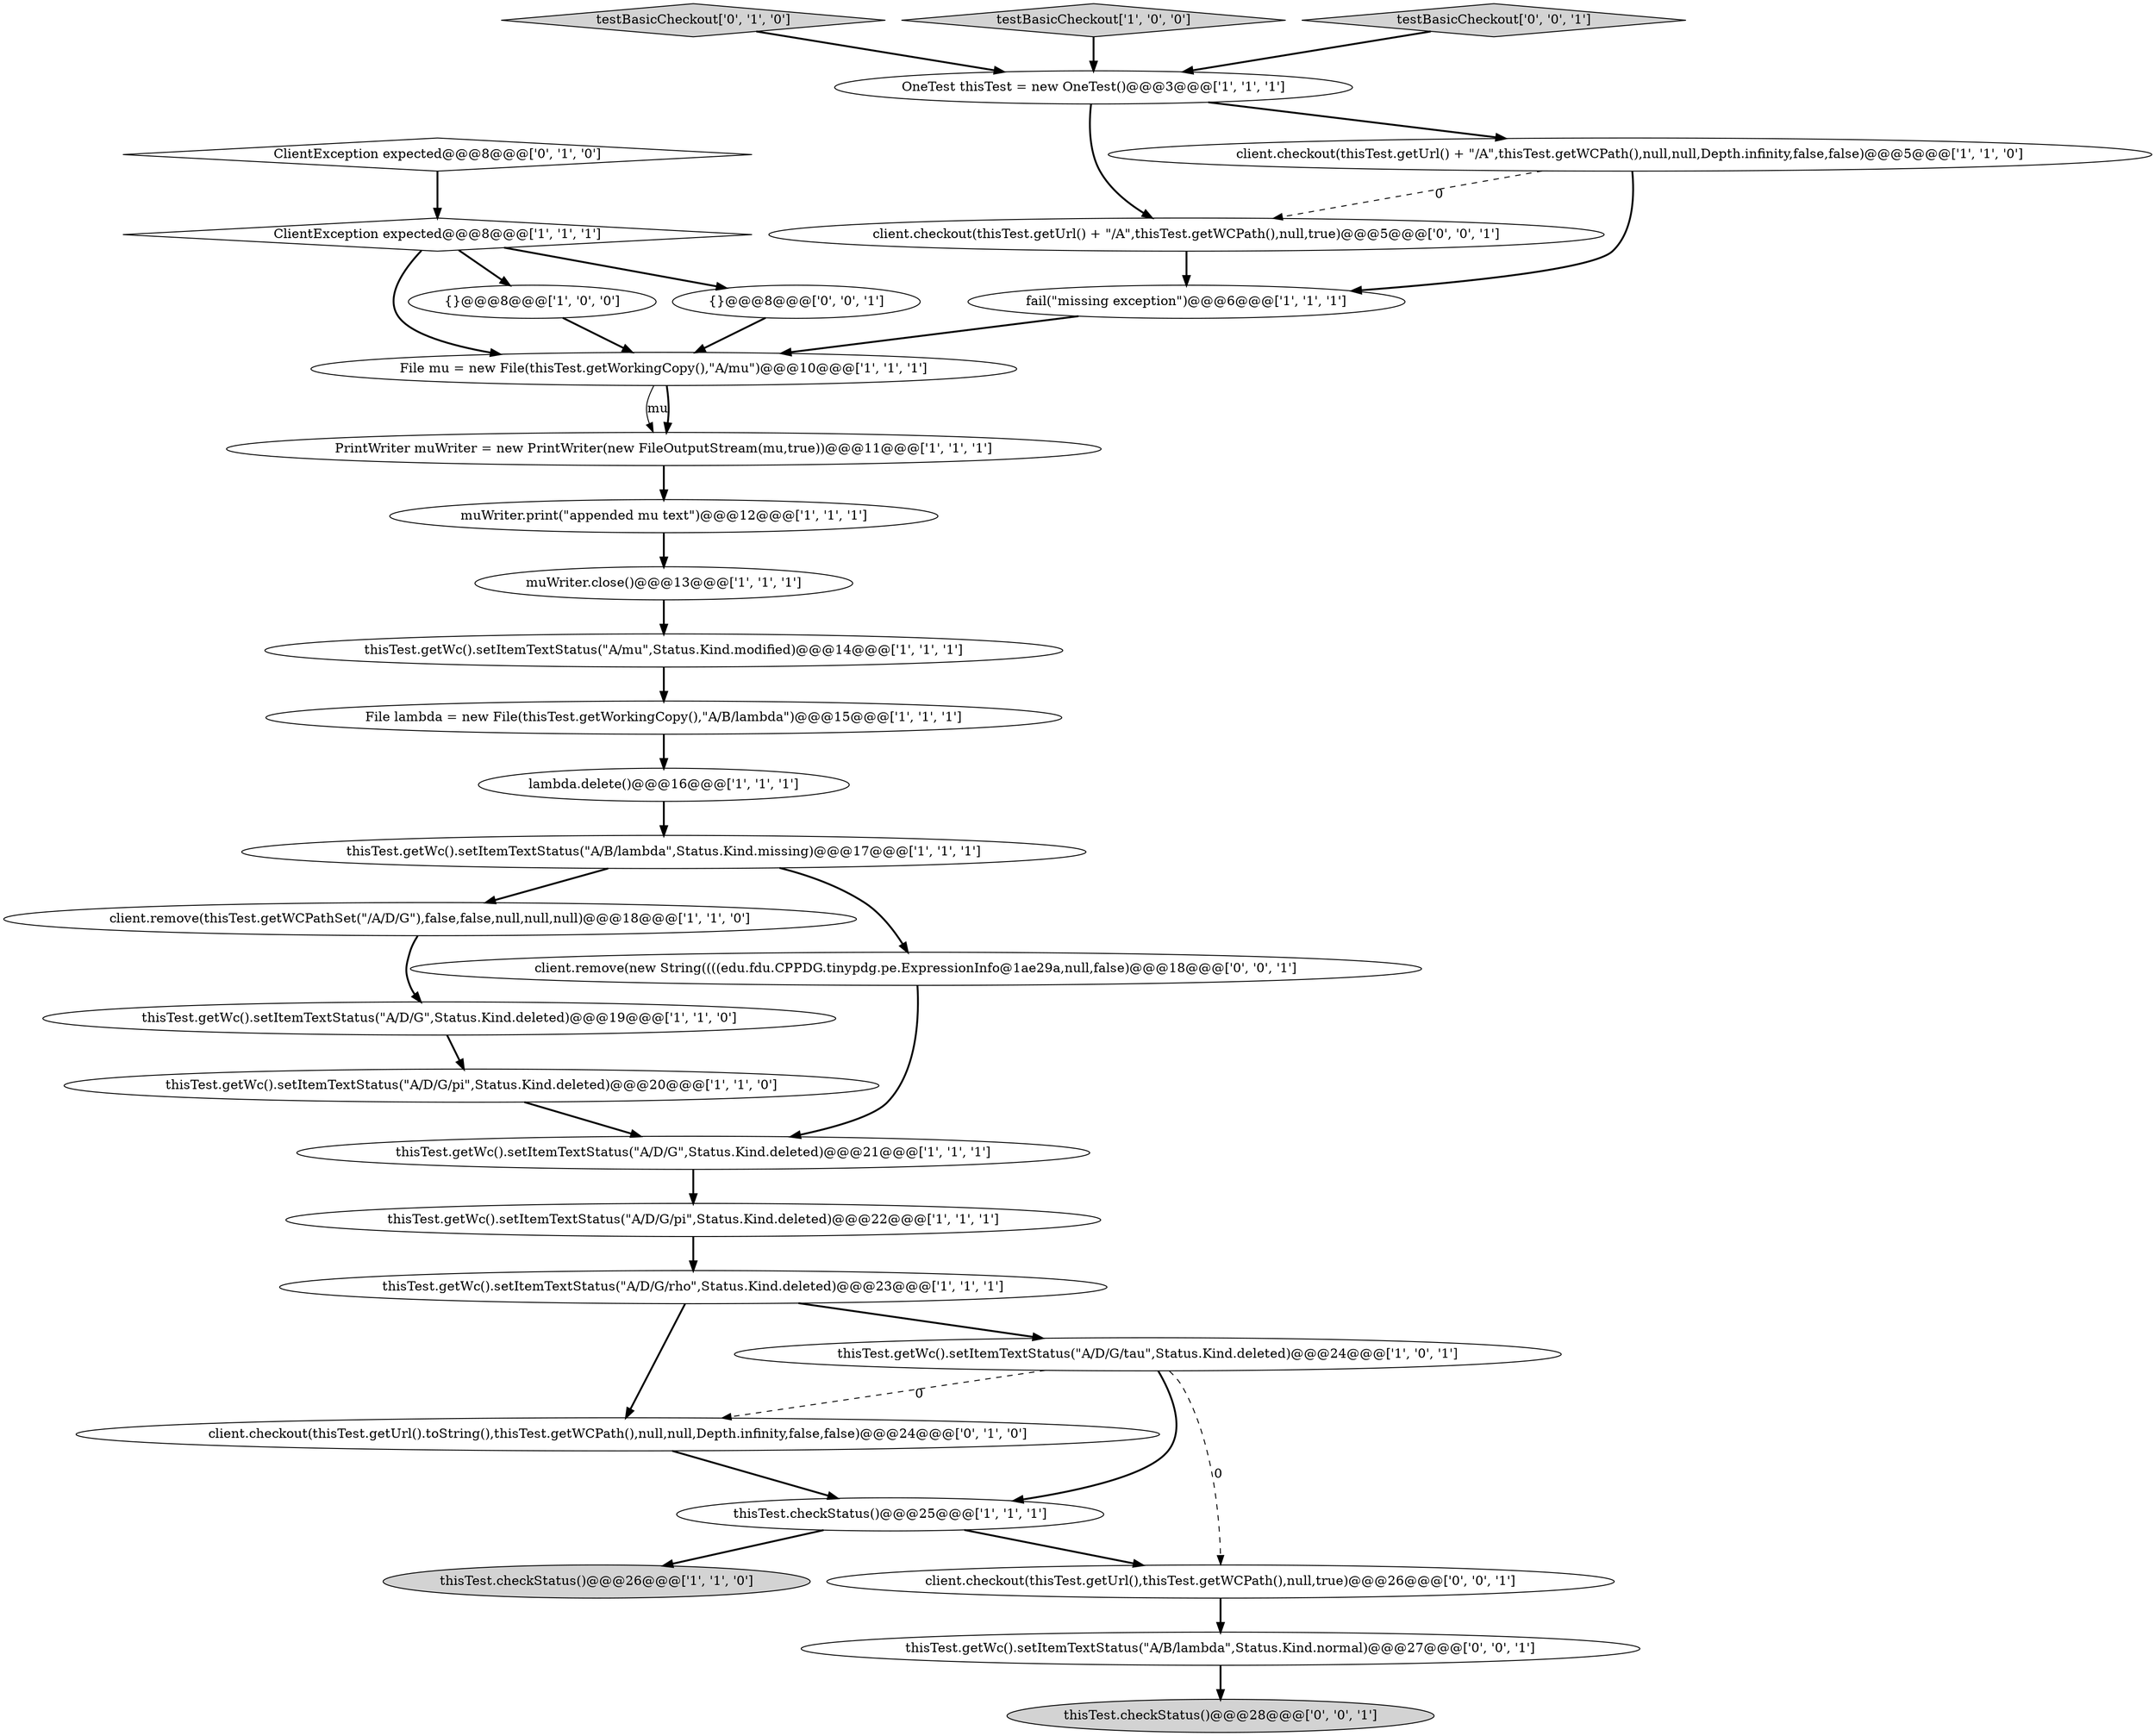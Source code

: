 digraph {
6 [style = filled, label = "lambda.delete()@@@16@@@['1', '1', '1']", fillcolor = white, shape = ellipse image = "AAA0AAABBB1BBB"];
1 [style = filled, label = "File mu = new File(thisTest.getWorkingCopy(),\"A/mu\")@@@10@@@['1', '1', '1']", fillcolor = white, shape = ellipse image = "AAA0AAABBB1BBB"];
8 [style = filled, label = "thisTest.getWc().setItemTextStatus(\"A/D/G/pi\",Status.Kind.deleted)@@@20@@@['1', '1', '0']", fillcolor = white, shape = ellipse image = "AAA0AAABBB1BBB"];
21 [style = filled, label = "thisTest.getWc().setItemTextStatus(\"A/mu\",Status.Kind.modified)@@@14@@@['1', '1', '1']", fillcolor = white, shape = ellipse image = "AAA0AAABBB1BBB"];
18 [style = filled, label = "thisTest.getWc().setItemTextStatus(\"A/B/lambda\",Status.Kind.missing)@@@17@@@['1', '1', '1']", fillcolor = white, shape = ellipse image = "AAA0AAABBB1BBB"];
14 [style = filled, label = "ClientException expected@@@8@@@['1', '1', '1']", fillcolor = white, shape = diamond image = "AAA0AAABBB1BBB"];
24 [style = filled, label = "testBasicCheckout['0', '1', '0']", fillcolor = lightgray, shape = diamond image = "AAA0AAABBB2BBB"];
28 [style = filled, label = "client.checkout(thisTest.getUrl() + \"/A\",thisTest.getWCPath(),null,true)@@@5@@@['0', '0', '1']", fillcolor = white, shape = ellipse image = "AAA0AAABBB3BBB"];
11 [style = filled, label = "thisTest.checkStatus()@@@26@@@['1', '1', '0']", fillcolor = lightgray, shape = ellipse image = "AAA0AAABBB1BBB"];
25 [style = filled, label = "client.checkout(thisTest.getUrl().toString(),thisTest.getWCPath(),null,null,Depth.infinity,false,false)@@@24@@@['0', '1', '0']", fillcolor = white, shape = ellipse image = "AAA1AAABBB2BBB"];
32 [style = filled, label = "thisTest.checkStatus()@@@28@@@['0', '0', '1']", fillcolor = lightgray, shape = ellipse image = "AAA0AAABBB3BBB"];
22 [style = filled, label = "client.remove(thisTest.getWCPathSet(\"/A/D/G\"),false,false,null,null,null)@@@18@@@['1', '1', '0']", fillcolor = white, shape = ellipse image = "AAA0AAABBB1BBB"];
20 [style = filled, label = "thisTest.getWc().setItemTextStatus(\"A/D/G/tau\",Status.Kind.deleted)@@@24@@@['1', '0', '1']", fillcolor = white, shape = ellipse image = "AAA0AAABBB1BBB"];
23 [style = filled, label = "ClientException expected@@@8@@@['0', '1', '0']", fillcolor = white, shape = diamond image = "AAA0AAABBB2BBB"];
15 [style = filled, label = "thisTest.getWc().setItemTextStatus(\"A/D/G/rho\",Status.Kind.deleted)@@@23@@@['1', '1', '1']", fillcolor = white, shape = ellipse image = "AAA0AAABBB1BBB"];
3 [style = filled, label = "OneTest thisTest = new OneTest()@@@3@@@['1', '1', '1']", fillcolor = white, shape = ellipse image = "AAA0AAABBB1BBB"];
19 [style = filled, label = "thisTest.getWc().setItemTextStatus(\"A/D/G\",Status.Kind.deleted)@@@19@@@['1', '1', '0']", fillcolor = white, shape = ellipse image = "AAA0AAABBB1BBB"];
2 [style = filled, label = "thisTest.checkStatus()@@@25@@@['1', '1', '1']", fillcolor = white, shape = ellipse image = "AAA0AAABBB1BBB"];
29 [style = filled, label = "client.checkout(thisTest.getUrl(),thisTest.getWCPath(),null,true)@@@26@@@['0', '0', '1']", fillcolor = white, shape = ellipse image = "AAA0AAABBB3BBB"];
13 [style = filled, label = "client.checkout(thisTest.getUrl() + \"/A\",thisTest.getWCPath(),null,null,Depth.infinity,false,false)@@@5@@@['1', '1', '0']", fillcolor = white, shape = ellipse image = "AAA0AAABBB1BBB"];
0 [style = filled, label = "fail(\"missing exception\")@@@6@@@['1', '1', '1']", fillcolor = white, shape = ellipse image = "AAA0AAABBB1BBB"];
17 [style = filled, label = "thisTest.getWc().setItemTextStatus(\"A/D/G\",Status.Kind.deleted)@@@21@@@['1', '1', '1']", fillcolor = white, shape = ellipse image = "AAA0AAABBB1BBB"];
12 [style = filled, label = "File lambda = new File(thisTest.getWorkingCopy(),\"A/B/lambda\")@@@15@@@['1', '1', '1']", fillcolor = white, shape = ellipse image = "AAA0AAABBB1BBB"];
5 [style = filled, label = "testBasicCheckout['1', '0', '0']", fillcolor = lightgray, shape = diamond image = "AAA0AAABBB1BBB"];
7 [style = filled, label = "{}@@@8@@@['1', '0', '0']", fillcolor = white, shape = ellipse image = "AAA0AAABBB1BBB"];
31 [style = filled, label = "testBasicCheckout['0', '0', '1']", fillcolor = lightgray, shape = diamond image = "AAA0AAABBB3BBB"];
10 [style = filled, label = "muWriter.close()@@@13@@@['1', '1', '1']", fillcolor = white, shape = ellipse image = "AAA0AAABBB1BBB"];
30 [style = filled, label = "{}@@@8@@@['0', '0', '1']", fillcolor = white, shape = ellipse image = "AAA0AAABBB3BBB"];
27 [style = filled, label = "client.remove(new String((((edu.fdu.CPPDG.tinypdg.pe.ExpressionInfo@1ae29a,null,false)@@@18@@@['0', '0', '1']", fillcolor = white, shape = ellipse image = "AAA0AAABBB3BBB"];
9 [style = filled, label = "thisTest.getWc().setItemTextStatus(\"A/D/G/pi\",Status.Kind.deleted)@@@22@@@['1', '1', '1']", fillcolor = white, shape = ellipse image = "AAA0AAABBB1BBB"];
16 [style = filled, label = "muWriter.print(\"appended mu text\")@@@12@@@['1', '1', '1']", fillcolor = white, shape = ellipse image = "AAA0AAABBB1BBB"];
26 [style = filled, label = "thisTest.getWc().setItemTextStatus(\"A/B/lambda\",Status.Kind.normal)@@@27@@@['0', '0', '1']", fillcolor = white, shape = ellipse image = "AAA0AAABBB3BBB"];
4 [style = filled, label = "PrintWriter muWriter = new PrintWriter(new FileOutputStream(mu,true))@@@11@@@['1', '1', '1']", fillcolor = white, shape = ellipse image = "AAA0AAABBB1BBB"];
22->19 [style = bold, label=""];
14->7 [style = bold, label=""];
6->18 [style = bold, label=""];
10->21 [style = bold, label=""];
1->4 [style = solid, label="mu"];
20->25 [style = dashed, label="0"];
4->16 [style = bold, label=""];
18->22 [style = bold, label=""];
13->0 [style = bold, label=""];
25->2 [style = bold, label=""];
2->11 [style = bold, label=""];
19->8 [style = bold, label=""];
20->29 [style = dashed, label="0"];
9->15 [style = bold, label=""];
8->17 [style = bold, label=""];
3->13 [style = bold, label=""];
0->1 [style = bold, label=""];
16->10 [style = bold, label=""];
21->12 [style = bold, label=""];
14->1 [style = bold, label=""];
14->30 [style = bold, label=""];
2->29 [style = bold, label=""];
27->17 [style = bold, label=""];
26->32 [style = bold, label=""];
17->9 [style = bold, label=""];
24->3 [style = bold, label=""];
1->4 [style = bold, label=""];
15->20 [style = bold, label=""];
23->14 [style = bold, label=""];
30->1 [style = bold, label=""];
5->3 [style = bold, label=""];
7->1 [style = bold, label=""];
20->2 [style = bold, label=""];
15->25 [style = bold, label=""];
3->28 [style = bold, label=""];
18->27 [style = bold, label=""];
28->0 [style = bold, label=""];
31->3 [style = bold, label=""];
13->28 [style = dashed, label="0"];
12->6 [style = bold, label=""];
29->26 [style = bold, label=""];
}

